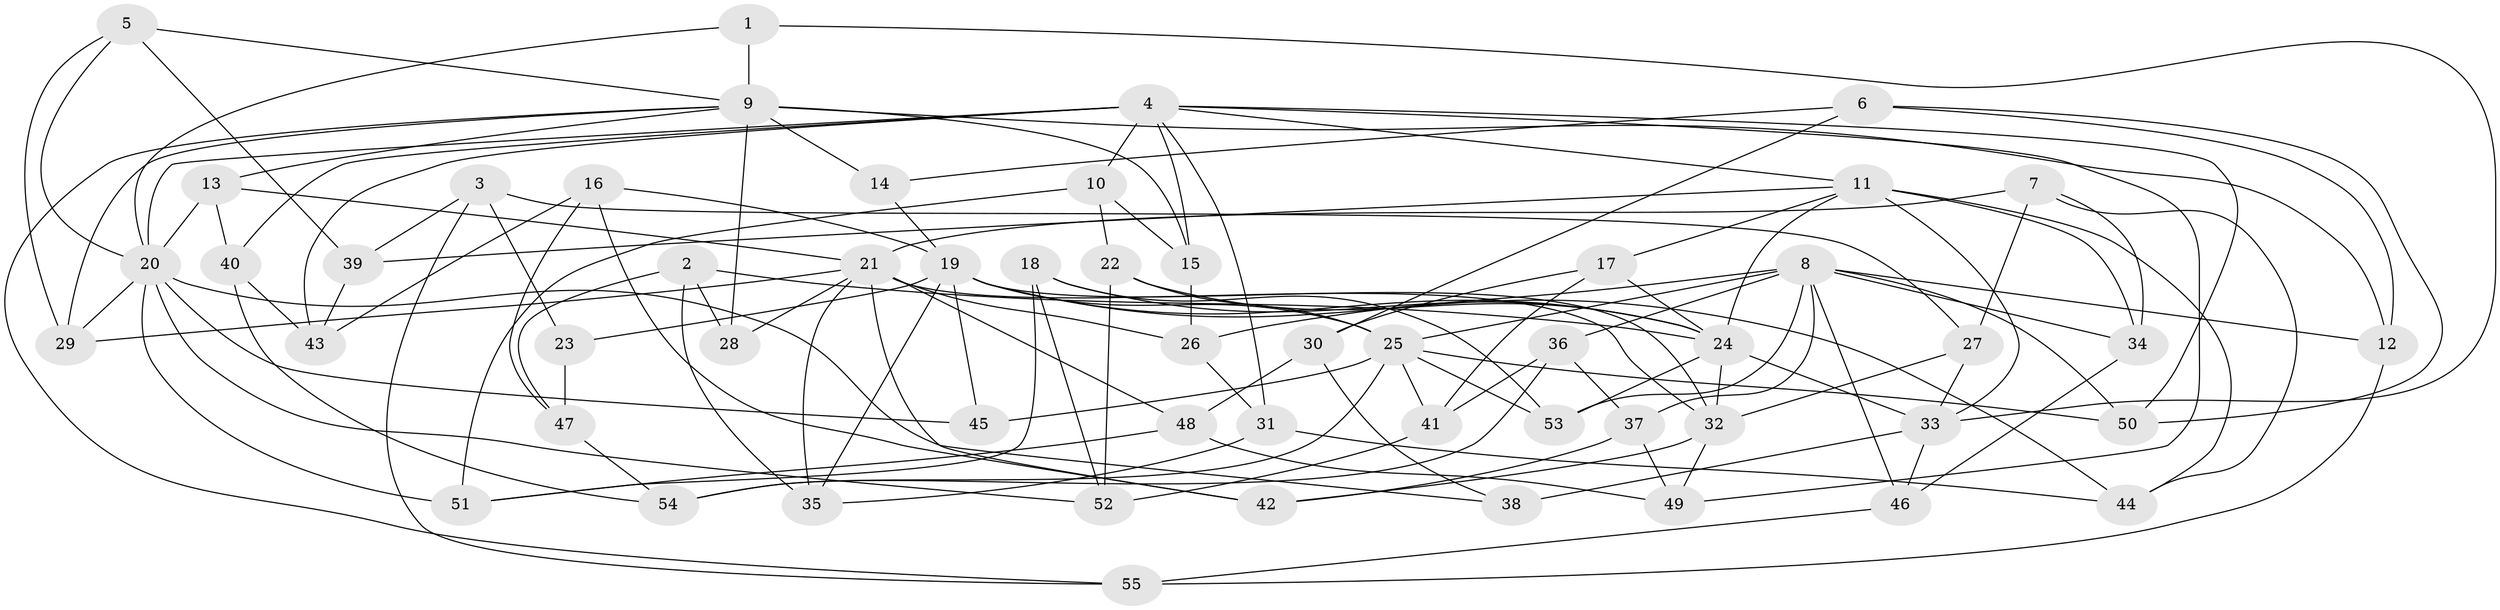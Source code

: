 // original degree distribution, {4: 1.0}
// Generated by graph-tools (version 1.1) at 2025/53/03/04/25 22:53:42]
// undirected, 55 vertices, 130 edges
graph export_dot {
  node [color=gray90,style=filled];
  1;
  2;
  3;
  4;
  5;
  6;
  7;
  8;
  9;
  10;
  11;
  12;
  13;
  14;
  15;
  16;
  17;
  18;
  19;
  20;
  21;
  22;
  23;
  24;
  25;
  26;
  27;
  28;
  29;
  30;
  31;
  32;
  33;
  34;
  35;
  36;
  37;
  38;
  39;
  40;
  41;
  42;
  43;
  44;
  45;
  46;
  47;
  48;
  49;
  50;
  51;
  52;
  53;
  54;
  55;
  1 -- 9 [weight=2.0];
  1 -- 20 [weight=1.0];
  1 -- 33 [weight=1.0];
  2 -- 24 [weight=1.0];
  2 -- 28 [weight=1.0];
  2 -- 35 [weight=1.0];
  2 -- 47 [weight=1.0];
  3 -- 23 [weight=1.0];
  3 -- 27 [weight=1.0];
  3 -- 39 [weight=1.0];
  3 -- 55 [weight=1.0];
  4 -- 10 [weight=1.0];
  4 -- 11 [weight=1.0];
  4 -- 15 [weight=1.0];
  4 -- 20 [weight=2.0];
  4 -- 31 [weight=1.0];
  4 -- 40 [weight=1.0];
  4 -- 43 [weight=1.0];
  4 -- 49 [weight=1.0];
  4 -- 50 [weight=1.0];
  5 -- 9 [weight=1.0];
  5 -- 20 [weight=1.0];
  5 -- 29 [weight=1.0];
  5 -- 39 [weight=1.0];
  6 -- 12 [weight=1.0];
  6 -- 14 [weight=1.0];
  6 -- 30 [weight=1.0];
  6 -- 50 [weight=1.0];
  7 -- 21 [weight=1.0];
  7 -- 27 [weight=1.0];
  7 -- 34 [weight=1.0];
  7 -- 44 [weight=1.0];
  8 -- 12 [weight=1.0];
  8 -- 25 [weight=2.0];
  8 -- 26 [weight=1.0];
  8 -- 34 [weight=1.0];
  8 -- 36 [weight=1.0];
  8 -- 37 [weight=1.0];
  8 -- 46 [weight=1.0];
  8 -- 50 [weight=1.0];
  8 -- 53 [weight=1.0];
  9 -- 12 [weight=1.0];
  9 -- 13 [weight=1.0];
  9 -- 14 [weight=2.0];
  9 -- 15 [weight=1.0];
  9 -- 28 [weight=2.0];
  9 -- 29 [weight=1.0];
  9 -- 55 [weight=1.0];
  10 -- 15 [weight=1.0];
  10 -- 22 [weight=1.0];
  10 -- 51 [weight=1.0];
  11 -- 17 [weight=1.0];
  11 -- 24 [weight=1.0];
  11 -- 33 [weight=2.0];
  11 -- 34 [weight=1.0];
  11 -- 39 [weight=1.0];
  11 -- 44 [weight=1.0];
  12 -- 55 [weight=1.0];
  13 -- 20 [weight=1.0];
  13 -- 21 [weight=1.0];
  13 -- 40 [weight=1.0];
  14 -- 19 [weight=1.0];
  15 -- 26 [weight=1.0];
  16 -- 19 [weight=1.0];
  16 -- 42 [weight=1.0];
  16 -- 43 [weight=1.0];
  16 -- 47 [weight=1.0];
  17 -- 24 [weight=1.0];
  17 -- 30 [weight=1.0];
  17 -- 41 [weight=1.0];
  18 -- 24 [weight=1.0];
  18 -- 51 [weight=1.0];
  18 -- 52 [weight=1.0];
  18 -- 53 [weight=1.0];
  19 -- 23 [weight=2.0];
  19 -- 24 [weight=1.0];
  19 -- 25 [weight=1.0];
  19 -- 32 [weight=1.0];
  19 -- 35 [weight=1.0];
  19 -- 44 [weight=1.0];
  19 -- 45 [weight=1.0];
  20 -- 29 [weight=1.0];
  20 -- 38 [weight=1.0];
  20 -- 45 [weight=1.0];
  20 -- 51 [weight=1.0];
  20 -- 52 [weight=1.0];
  21 -- 26 [weight=1.0];
  21 -- 28 [weight=1.0];
  21 -- 29 [weight=1.0];
  21 -- 32 [weight=2.0];
  21 -- 35 [weight=1.0];
  21 -- 42 [weight=1.0];
  21 -- 48 [weight=1.0];
  22 -- 24 [weight=1.0];
  22 -- 25 [weight=1.0];
  22 -- 52 [weight=1.0];
  23 -- 47 [weight=1.0];
  24 -- 32 [weight=2.0];
  24 -- 33 [weight=1.0];
  24 -- 53 [weight=1.0];
  25 -- 41 [weight=1.0];
  25 -- 45 [weight=2.0];
  25 -- 50 [weight=1.0];
  25 -- 53 [weight=1.0];
  25 -- 54 [weight=1.0];
  26 -- 31 [weight=1.0];
  27 -- 32 [weight=1.0];
  27 -- 33 [weight=1.0];
  30 -- 38 [weight=1.0];
  30 -- 48 [weight=1.0];
  31 -- 35 [weight=1.0];
  31 -- 44 [weight=1.0];
  32 -- 42 [weight=1.0];
  32 -- 49 [weight=1.0];
  33 -- 38 [weight=2.0];
  33 -- 46 [weight=1.0];
  34 -- 46 [weight=1.0];
  36 -- 37 [weight=1.0];
  36 -- 41 [weight=1.0];
  36 -- 54 [weight=1.0];
  37 -- 42 [weight=1.0];
  37 -- 49 [weight=1.0];
  39 -- 43 [weight=1.0];
  40 -- 43 [weight=1.0];
  40 -- 54 [weight=1.0];
  41 -- 52 [weight=1.0];
  46 -- 55 [weight=1.0];
  47 -- 54 [weight=1.0];
  48 -- 49 [weight=1.0];
  48 -- 51 [weight=1.0];
}

